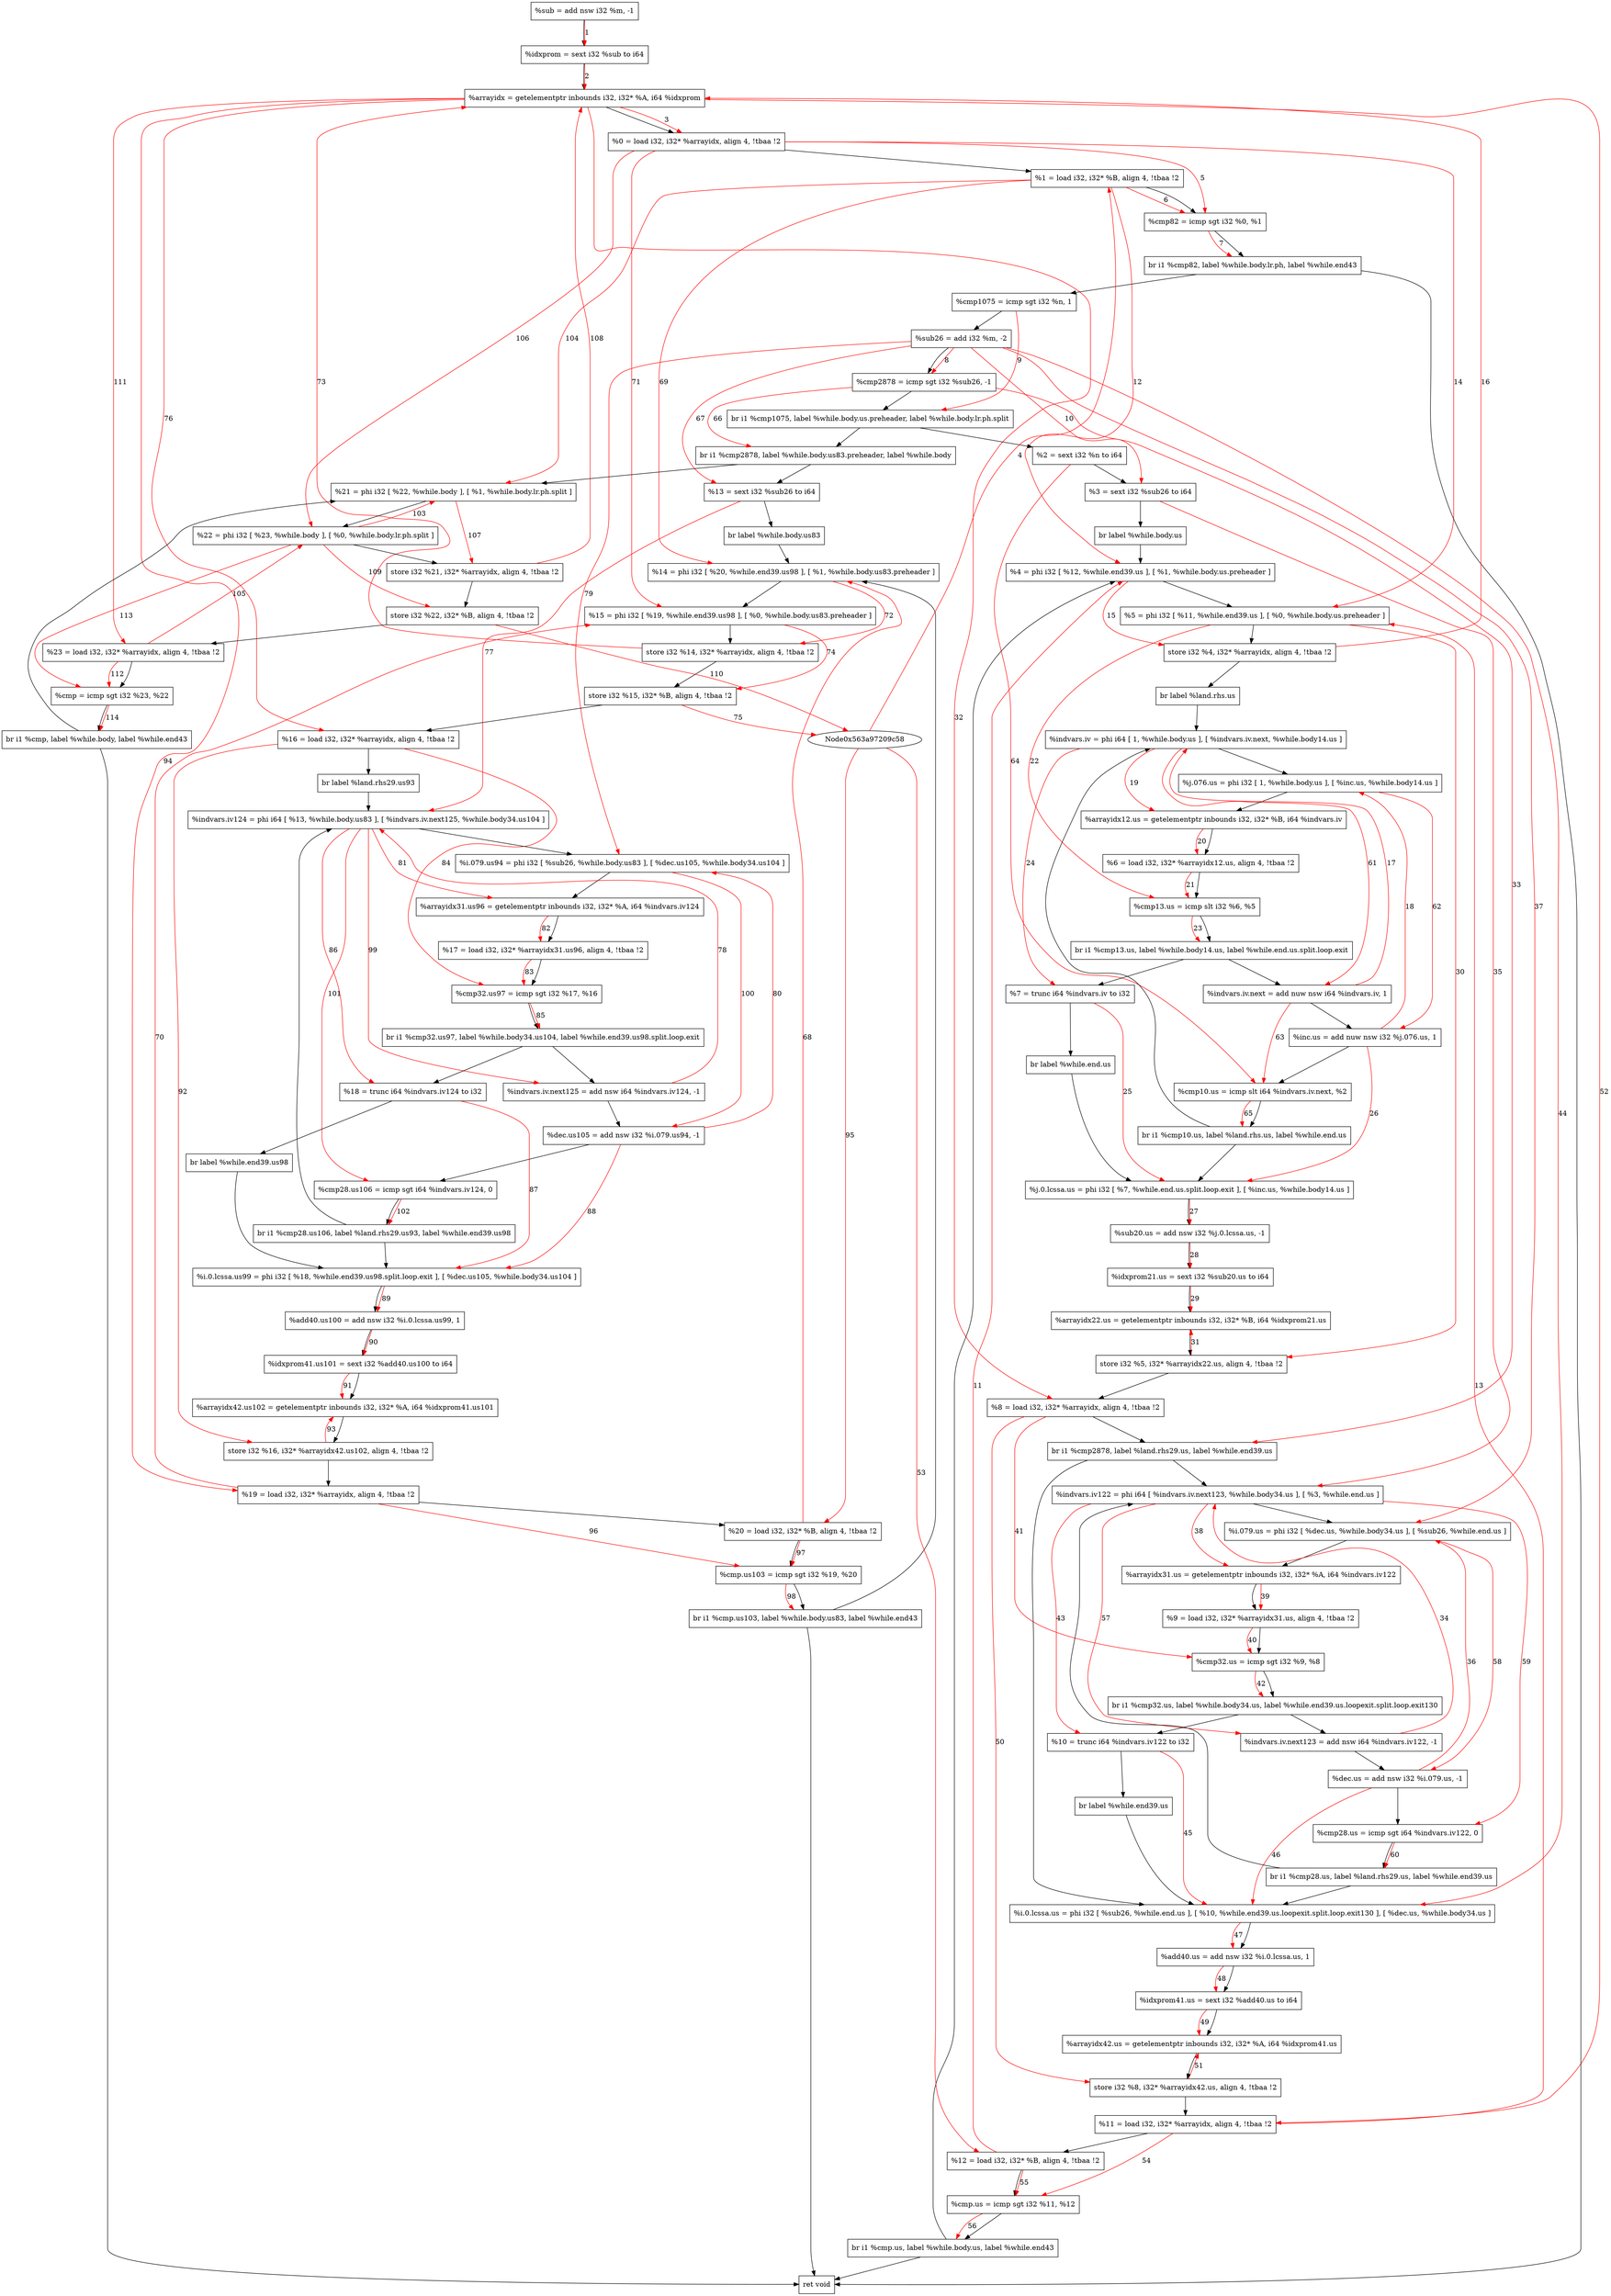digraph "CDFG for'func' function" {
	Node0x563a9720a530[shape=record, label="  %sub = add nsw i32 %m, -1"]
	Node0x563a97209ea8[shape=record, label="  %idxprom = sext i32 %sub to i64"]
	Node0x563a9720a5e0[shape=record, label="  %arrayidx = getelementptr inbounds i32, i32* %A, i64 %idxprom"]
	Node0x563a9720a678[shape=record, label="  %0 = load i32, i32* %arrayidx, align 4, !tbaa !2"]
	Node0x563a9720b5a8[shape=record, label="  %1 = load i32, i32* %B, align 4, !tbaa !2"]
	Node0x563a9720bc50[shape=record, label="  %cmp82 = icmp sgt i32 %0, %1"]
	Node0x563a97194db8[shape=record, label="  br i1 %cmp82, label %while.body.lr.ph, label %while.end43"]
	Node0x563a9720bf00[shape=record, label="  %cmp1075 = icmp sgt i32 %n, 1"]
	Node0x563a9720bfa0[shape=record, label="  %sub26 = add i32 %m, -2"]
	Node0x563a9720c1d0[shape=record, label="  %cmp2878 = icmp sgt i32 %sub26, -1"]
	Node0x563a971a0228[shape=record, label="  br i1 %cmp1075, label %while.body.us.preheader, label %while.body.lr.ph.split"]
	Node0x563a9720bd58[shape=record, label="  %2 = sext i32 %n to i64"]
	Node0x563a9720c418[shape=record, label="  %3 = sext i32 %sub26 to i64"]
	Node0x563a9720c558[shape=record, label="  br label %while.body.us"]
	Node0x563a9720c6c8[shape=record, label="  %4 = phi i32 [ %12, %while.end39.us ], [ %1, %while.body.us.preheader ]"]
	Node0x563a9720c7f8[shape=record, label="  %5 = phi i32 [ %11, %while.end39.us ], [ %0, %while.body.us.preheader ]"]
	Node0x563a9720c8c0[shape=record, label="  store i32 %4, i32* %arrayidx, align 4, !tbaa !2"]
	Node0x563a9720c9d8[shape=record, label="  br label %land.rhs.us"]
	Node0x563a9720cb68[shape=record, label="  %indvars.iv = phi i64 [ 1, %while.body.us ], [ %indvars.iv.next, %while.body14.us ]"]
	Node0x563a9720ccf8[shape=record, label="  %j.076.us = phi i32 [ 1, %while.body.us ], [ %inc.us, %while.body14.us ]"]
	Node0x563a9720cdc0[shape=record, label="  %arrayidx12.us = getelementptr inbounds i32, i32* %B, i64 %indvars.iv"]
	Node0x563a9720ce58[shape=record, label="  %6 = load i32, i32* %arrayidx12.us, align 4, !tbaa !2"]
	Node0x563a9720ced0[shape=record, label="  %cmp13.us = icmp slt i32 %6, %5"]
	Node0x563a971a0348[shape=record, label="  br i1 %cmp13.us, label %while.body14.us, label %while.end.us.split.loop.exit"]
	Node0x563a9720d338[shape=record, label="  %7 = trunc i64 %indvars.iv to i32"]
	Node0x563a9720d4a8[shape=record, label="  br label %while.end.us"]
	Node0x563a9720d4f8[shape=record, label="  %j.0.lcssa.us = phi i32 [ %7, %while.end.us.split.loop.exit ], [ %inc.us, %while.body14.us ]"]
	Node0x563a9720d5c0[shape=record, label="  %sub20.us = add nsw i32 %j.0.lcssa.us, -1"]
	Node0x563a9720d448[shape=record, label="  %idxprom21.us = sext i32 %sub20.us to i64"]
	Node0x563a9720d660[shape=record, label="  %arrayidx22.us = getelementptr inbounds i32, i32* %B, i64 %idxprom21.us"]
	Node0x563a9720d710[shape=record, label="  store i32 %5, i32* %arrayidx22.us, align 4, !tbaa !2"]
	Node0x563a9720d778[shape=record, label="  %8 = load i32, i32* %arrayidx, align 4, !tbaa !2"]
	Node0x563a971a0588[shape=record, label="  br i1 %cmp2878, label %land.rhs29.us, label %while.end39.us"]
	Node0x563a9720d998[shape=record, label="  %indvars.iv122 = phi i64 [ %indvars.iv.next123, %while.body34.us ], [ %3, %while.end.us ]"]
	Node0x563a9720db48[shape=record, label="  %i.079.us = phi i32 [ %dec.us, %while.body34.us ], [ %sub26, %while.end.us ]"]
	Node0x563a9720dc10[shape=record, label="  %arrayidx31.us = getelementptr inbounds i32, i32* %A, i64 %indvars.iv122"]
	Node0x563a9720dca8[shape=record, label="  %9 = load i32, i32* %arrayidx31.us, align 4, !tbaa !2"]
	Node0x563a9720dd20[shape=record, label="  %cmp32.us = icmp sgt i32 %9, %8"]
	Node0x563a9720e798[shape=record, label="  br i1 %cmp32.us, label %while.body34.us, label %while.end39.us.loopexit.split.loop.exit130"]
	Node0x563a9720e6c8[shape=record, label="  %10 = trunc i64 %indvars.iv122 to i32"]
	Node0x563a9720e838[shape=record, label="  br label %while.end39.us"]
	Node0x563a9720e888[shape=record, label="  %i.0.lcssa.us = phi i32 [ %sub26, %while.end.us ], [ %10, %while.end39.us.loopexit.split.loop.exit130 ], [ %dec.us, %while.body34.us ]"]
	Node0x563a9720e970[shape=record, label="  %add40.us = add nsw i32 %i.0.lcssa.us, 1"]
	Node0x563a9720c4f8[shape=record, label="  %idxprom41.us = sext i32 %add40.us to i64"]
	Node0x563a9720ea40[shape=record, label="  %arrayidx42.us = getelementptr inbounds i32, i32* %A, i64 %idxprom41.us"]
	Node0x563a9720eaf0[shape=record, label="  store i32 %8, i32* %arrayidx42.us, align 4, !tbaa !2"]
	Node0x563a9720eb58[shape=record, label="  %11 = load i32, i32* %arrayidx, align 4, !tbaa !2"]
	Node0x563a9720ebb8[shape=record, label="  %12 = load i32, i32* %B, align 4, !tbaa !2"]
	Node0x563a9720ec30[shape=record, label="  %cmp.us = icmp sgt i32 %11, %12"]
	Node0x563a9720ecd8[shape=record, label="  br i1 %cmp.us, label %while.body.us, label %while.end43"]
	Node0x563a9720ed50[shape=record, label="  %indvars.iv.next123 = add nsw i64 %indvars.iv122, -1"]
	Node0x563a9720edc0[shape=record, label="  %dec.us = add nsw i32 %i.079.us, -1"]
	Node0x563a9720ee30[shape=record, label="  %cmp28.us = icmp sgt i64 %indvars.iv122, 0"]
	Node0x563a9720eeb8[shape=record, label="  br i1 %cmp28.us, label %land.rhs29.us, label %while.end39.us"]
	Node0x563a9720ef30[shape=record, label="  %indvars.iv.next = add nuw nsw i64 %indvars.iv, 1"]
	Node0x563a9720efa0[shape=record, label="  %inc.us = add nuw nsw i32 %j.076.us, 1"]
	Node0x563a9720f010[shape=record, label="  %cmp10.us = icmp slt i64 %indvars.iv.next, %2"]
	Node0x563a9720f098[shape=record, label="  br i1 %cmp10.us, label %land.rhs.us, label %while.end.us"]
	Node0x563a9720f818[shape=record, label="  br i1 %cmp2878, label %while.body.us83.preheader, label %while.body"]
	Node0x563a9720c398[shape=record, label="  %13 = sext i32 %sub26 to i64"]
	Node0x563a9720cb18[shape=record, label="  br label %while.body.us83"]
	Node0x563a9720f998[shape=record, label="  %14 = phi i32 [ %20, %while.end39.us98 ], [ %1, %while.body.us83.preheader ]"]
	Node0x563a9720fa68[shape=record, label="  %15 = phi i32 [ %19, %while.end39.us98 ], [ %0, %while.body.us83.preheader ]"]
	Node0x563a9720fb30[shape=record, label="  store i32 %14, i32* %arrayidx, align 4, !tbaa !2"]
	Node0x563a9720fbb0[shape=record, label="  store i32 %15, i32* %B, align 4, !tbaa !2"]
	Node0x563a9720dac8[shape=record, label="  %16 = load i32, i32* %arrayidx, align 4, !tbaa !2"]
	Node0x563a9720d948[shape=record, label="  br label %land.rhs29.us93"]
	Node0x563a9720fdb8[shape=record, label="  %indvars.iv124 = phi i64 [ %13, %while.body.us83 ], [ %indvars.iv.next125, %while.body34.us104 ]"]
	Node0x563a9720ff78[shape=record, label="  %i.079.us94 = phi i32 [ %sub26, %while.body.us83 ], [ %dec.us105, %while.body34.us104 ]"]
	Node0x563a97210040[shape=record, label="  %arrayidx31.us96 = getelementptr inbounds i32, i32* %A, i64 %indvars.iv124"]
	Node0x563a972100d8[shape=record, label="  %17 = load i32, i32* %arrayidx31.us96, align 4, !tbaa !2"]
	Node0x563a97210150[shape=record, label="  %cmp32.us97 = icmp sgt i32 %17, %16"]
	Node0x563a971a0468[shape=record, label="  br i1 %cmp32.us97, label %while.body34.us104, label %while.end39.us98.split.loop.exit"]
	Node0x563a97210258[shape=record, label="  %18 = trunc i64 %indvars.iv124 to i32"]
	Node0x563a972102e8[shape=record, label="  br label %while.end39.us98"]
	Node0x563a97210338[shape=record, label="  %i.0.lcssa.us99 = phi i32 [ %18, %while.end39.us98.split.loop.exit ], [ %dec.us105, %while.body34.us104 ]"]
	Node0x563a97210400[shape=record, label="  %add40.us100 = add nsw i32 %i.0.lcssa.us99, 1"]
	Node0x563a9720c978[shape=record, label="  %idxprom41.us101 = sext i32 %add40.us100 to i64"]
	Node0x563a97210500[shape=record, label="  %arrayidx42.us102 = getelementptr inbounds i32, i32* %A, i64 %idxprom41.us101"]
	Node0x563a972105e0[shape=record, label="  store i32 %16, i32* %arrayidx42.us102, align 4, !tbaa !2"]
	Node0x563a97210648[shape=record, label="  %19 = load i32, i32* %arrayidx, align 4, !tbaa !2"]
	Node0x563a972106a8[shape=record, label="  %20 = load i32, i32* %B, align 4, !tbaa !2"]
	Node0x563a97210720[shape=record, label="  %cmp.us103 = icmp sgt i32 %19, %20"]
	Node0x563a972107a8[shape=record, label="  br i1 %cmp.us103, label %while.body.us83, label %while.end43"]
	Node0x563a97210820[shape=record, label="  %indvars.iv.next125 = add nsw i64 %indvars.iv124, -1"]
	Node0x563a97210890[shape=record, label="  %dec.us105 = add nsw i32 %i.079.us94, -1"]
	Node0x563a97210900[shape=record, label="  %cmp28.us106 = icmp sgt i64 %indvars.iv124, 0"]
	Node0x563a97210988[shape=record, label="  br i1 %cmp28.us106, label %land.rhs29.us93, label %while.end39.us98"]
	Node0x563a972109d8[shape=record, label="  %21 = phi i32 [ %22, %while.body ], [ %1, %while.body.lr.ph.split ]"]
	Node0x563a97210a78[shape=record, label="  %22 = phi i32 [ %23, %while.body ], [ %0, %while.body.lr.ph.split ]"]
	Node0x563a97210b40[shape=record, label="  store i32 %21, i32* %arrayidx, align 4, !tbaa !2"]
	Node0x563a97210bc0[shape=record, label="  store i32 %22, i32* %B, align 4, !tbaa !2"]
	Node0x563a9720cc78[shape=record, label="  %23 = load i32, i32* %arrayidx, align 4, !tbaa !2"]
	Node0x563a97210c40[shape=record, label="  %cmp = icmp sgt i32 %23, %22"]
	Node0x563a97210cc8[shape=record, label="  br i1 %cmp, label %while.body, label %while.end43"]
	Node0x563a9720e5d0[shape=record, label="  ret void"]
	Node0x563a9720a530 -> Node0x563a97209ea8
	Node0x563a97209ea8 -> Node0x563a9720a5e0
	Node0x563a9720a5e0 -> Node0x563a9720a678
	Node0x563a9720a678 -> Node0x563a9720b5a8
	Node0x563a9720b5a8 -> Node0x563a9720bc50
	Node0x563a9720bc50 -> Node0x563a97194db8
	Node0x563a97194db8 -> Node0x563a9720bf00
	Node0x563a97194db8 -> Node0x563a9720e5d0
	Node0x563a9720bf00 -> Node0x563a9720bfa0
	Node0x563a9720bfa0 -> Node0x563a9720c1d0
	Node0x563a9720c1d0 -> Node0x563a971a0228
	Node0x563a971a0228 -> Node0x563a9720bd58
	Node0x563a971a0228 -> Node0x563a9720f818
	Node0x563a9720bd58 -> Node0x563a9720c418
	Node0x563a9720c418 -> Node0x563a9720c558
	Node0x563a9720c558 -> Node0x563a9720c6c8
	Node0x563a9720c6c8 -> Node0x563a9720c7f8
	Node0x563a9720c7f8 -> Node0x563a9720c8c0
	Node0x563a9720c8c0 -> Node0x563a9720c9d8
	Node0x563a9720c9d8 -> Node0x563a9720cb68
	Node0x563a9720cb68 -> Node0x563a9720ccf8
	Node0x563a9720ccf8 -> Node0x563a9720cdc0
	Node0x563a9720cdc0 -> Node0x563a9720ce58
	Node0x563a9720ce58 -> Node0x563a9720ced0
	Node0x563a9720ced0 -> Node0x563a971a0348
	Node0x563a971a0348 -> Node0x563a9720ef30
	Node0x563a971a0348 -> Node0x563a9720d338
	Node0x563a9720d338 -> Node0x563a9720d4a8
	Node0x563a9720d4a8 -> Node0x563a9720d4f8
	Node0x563a9720d4f8 -> Node0x563a9720d5c0
	Node0x563a9720d5c0 -> Node0x563a9720d448
	Node0x563a9720d448 -> Node0x563a9720d660
	Node0x563a9720d660 -> Node0x563a9720d710
	Node0x563a9720d710 -> Node0x563a9720d778
	Node0x563a9720d778 -> Node0x563a971a0588
	Node0x563a971a0588 -> Node0x563a9720d998
	Node0x563a971a0588 -> Node0x563a9720e888
	Node0x563a9720d998 -> Node0x563a9720db48
	Node0x563a9720db48 -> Node0x563a9720dc10
	Node0x563a9720dc10 -> Node0x563a9720dca8
	Node0x563a9720dca8 -> Node0x563a9720dd20
	Node0x563a9720dd20 -> Node0x563a9720e798
	Node0x563a9720e798 -> Node0x563a9720ed50
	Node0x563a9720e798 -> Node0x563a9720e6c8
	Node0x563a9720e6c8 -> Node0x563a9720e838
	Node0x563a9720e838 -> Node0x563a9720e888
	Node0x563a9720e888 -> Node0x563a9720e970
	Node0x563a9720e970 -> Node0x563a9720c4f8
	Node0x563a9720c4f8 -> Node0x563a9720ea40
	Node0x563a9720ea40 -> Node0x563a9720eaf0
	Node0x563a9720eaf0 -> Node0x563a9720eb58
	Node0x563a9720eb58 -> Node0x563a9720ebb8
	Node0x563a9720ebb8 -> Node0x563a9720ec30
	Node0x563a9720ec30 -> Node0x563a9720ecd8
	Node0x563a9720ecd8 -> Node0x563a9720c6c8
	Node0x563a9720ecd8 -> Node0x563a9720e5d0
	Node0x563a9720ed50 -> Node0x563a9720edc0
	Node0x563a9720edc0 -> Node0x563a9720ee30
	Node0x563a9720ee30 -> Node0x563a9720eeb8
	Node0x563a9720eeb8 -> Node0x563a9720d998
	Node0x563a9720eeb8 -> Node0x563a9720e888
	Node0x563a9720ef30 -> Node0x563a9720efa0
	Node0x563a9720efa0 -> Node0x563a9720f010
	Node0x563a9720f010 -> Node0x563a9720f098
	Node0x563a9720f098 -> Node0x563a9720cb68
	Node0x563a9720f098 -> Node0x563a9720d4f8
	Node0x563a9720f818 -> Node0x563a9720c398
	Node0x563a9720f818 -> Node0x563a972109d8
	Node0x563a9720c398 -> Node0x563a9720cb18
	Node0x563a9720cb18 -> Node0x563a9720f998
	Node0x563a9720f998 -> Node0x563a9720fa68
	Node0x563a9720fa68 -> Node0x563a9720fb30
	Node0x563a9720fb30 -> Node0x563a9720fbb0
	Node0x563a9720fbb0 -> Node0x563a9720dac8
	Node0x563a9720dac8 -> Node0x563a9720d948
	Node0x563a9720d948 -> Node0x563a9720fdb8
	Node0x563a9720fdb8 -> Node0x563a9720ff78
	Node0x563a9720ff78 -> Node0x563a97210040
	Node0x563a97210040 -> Node0x563a972100d8
	Node0x563a972100d8 -> Node0x563a97210150
	Node0x563a97210150 -> Node0x563a971a0468
	Node0x563a971a0468 -> Node0x563a97210820
	Node0x563a971a0468 -> Node0x563a97210258
	Node0x563a97210258 -> Node0x563a972102e8
	Node0x563a972102e8 -> Node0x563a97210338
	Node0x563a97210338 -> Node0x563a97210400
	Node0x563a97210400 -> Node0x563a9720c978
	Node0x563a9720c978 -> Node0x563a97210500
	Node0x563a97210500 -> Node0x563a972105e0
	Node0x563a972105e0 -> Node0x563a97210648
	Node0x563a97210648 -> Node0x563a972106a8
	Node0x563a972106a8 -> Node0x563a97210720
	Node0x563a97210720 -> Node0x563a972107a8
	Node0x563a972107a8 -> Node0x563a9720f998
	Node0x563a972107a8 -> Node0x563a9720e5d0
	Node0x563a97210820 -> Node0x563a97210890
	Node0x563a97210890 -> Node0x563a97210900
	Node0x563a97210900 -> Node0x563a97210988
	Node0x563a97210988 -> Node0x563a9720fdb8
	Node0x563a97210988 -> Node0x563a97210338
	Node0x563a972109d8 -> Node0x563a97210a78
	Node0x563a97210a78 -> Node0x563a97210b40
	Node0x563a97210b40 -> Node0x563a97210bc0
	Node0x563a97210bc0 -> Node0x563a9720cc78
	Node0x563a9720cc78 -> Node0x563a97210c40
	Node0x563a97210c40 -> Node0x563a97210cc8
	Node0x563a97210cc8 -> Node0x563a972109d8
	Node0x563a97210cc8 -> Node0x563a9720e5d0
edge [color=red]
	Node0x563a9720a530 -> Node0x563a97209ea8[label="1"]
	Node0x563a97209ea8 -> Node0x563a9720a5e0[label="2"]
	Node0x563a9720a5e0 -> Node0x563a9720a678[label="3"]
	Node0x563a97209c58 -> Node0x563a9720b5a8[label="4"]
	Node0x563a9720a678 -> Node0x563a9720bc50[label="5"]
	Node0x563a9720b5a8 -> Node0x563a9720bc50[label="6"]
	Node0x563a9720bc50 -> Node0x563a97194db8[label="7"]
	Node0x563a9720bfa0 -> Node0x563a9720c1d0[label="8"]
	Node0x563a9720bf00 -> Node0x563a971a0228[label="9"]
	Node0x563a9720bfa0 -> Node0x563a9720c418[label="10"]
	Node0x563a9720ebb8 -> Node0x563a9720c6c8[label="11"]
	Node0x563a9720b5a8 -> Node0x563a9720c6c8[label="12"]
	Node0x563a9720eb58 -> Node0x563a9720c7f8[label="13"]
	Node0x563a9720a678 -> Node0x563a9720c7f8[label="14"]
	Node0x563a9720c6c8 -> Node0x563a9720c8c0[label="15"]
	Node0x563a9720c8c0 -> Node0x563a9720a5e0[label="16"]
	Node0x563a9720ef30 -> Node0x563a9720cb68[label="17"]
	Node0x563a9720efa0 -> Node0x563a9720ccf8[label="18"]
	Node0x563a9720cb68 -> Node0x563a9720cdc0[label="19"]
	Node0x563a9720cdc0 -> Node0x563a9720ce58[label="20"]
	Node0x563a9720ce58 -> Node0x563a9720ced0[label="21"]
	Node0x563a9720c7f8 -> Node0x563a9720ced0[label="22"]
	Node0x563a9720ced0 -> Node0x563a971a0348[label="23"]
	Node0x563a9720cb68 -> Node0x563a9720d338[label="24"]
	Node0x563a9720d338 -> Node0x563a9720d4f8[label="25"]
	Node0x563a9720efa0 -> Node0x563a9720d4f8[label="26"]
	Node0x563a9720d4f8 -> Node0x563a9720d5c0[label="27"]
	Node0x563a9720d5c0 -> Node0x563a9720d448[label="28"]
	Node0x563a9720d448 -> Node0x563a9720d660[label="29"]
	Node0x563a9720c7f8 -> Node0x563a9720d710[label="30"]
	Node0x563a9720d710 -> Node0x563a9720d660[label="31"]
	Node0x563a9720a5e0 -> Node0x563a9720d778[label="32"]
	Node0x563a9720c1d0 -> Node0x563a971a0588[label="33"]
	Node0x563a9720ed50 -> Node0x563a9720d998[label="34"]
	Node0x563a9720c418 -> Node0x563a9720d998[label="35"]
	Node0x563a9720edc0 -> Node0x563a9720db48[label="36"]
	Node0x563a9720bfa0 -> Node0x563a9720db48[label="37"]
	Node0x563a9720d998 -> Node0x563a9720dc10[label="38"]
	Node0x563a9720dc10 -> Node0x563a9720dca8[label="39"]
	Node0x563a9720dca8 -> Node0x563a9720dd20[label="40"]
	Node0x563a9720d778 -> Node0x563a9720dd20[label="41"]
	Node0x563a9720dd20 -> Node0x563a9720e798[label="42"]
	Node0x563a9720d998 -> Node0x563a9720e6c8[label="43"]
	Node0x563a9720bfa0 -> Node0x563a9720e888[label="44"]
	Node0x563a9720e6c8 -> Node0x563a9720e888[label="45"]
	Node0x563a9720edc0 -> Node0x563a9720e888[label="46"]
	Node0x563a9720e888 -> Node0x563a9720e970[label="47"]
	Node0x563a9720e970 -> Node0x563a9720c4f8[label="48"]
	Node0x563a9720c4f8 -> Node0x563a9720ea40[label="49"]
	Node0x563a9720d778 -> Node0x563a9720eaf0[label="50"]
	Node0x563a9720eaf0 -> Node0x563a9720ea40[label="51"]
	Node0x563a9720a5e0 -> Node0x563a9720eb58[label="52"]
	Node0x563a97209c58 -> Node0x563a9720ebb8[label="53"]
	Node0x563a9720eb58 -> Node0x563a9720ec30[label="54"]
	Node0x563a9720ebb8 -> Node0x563a9720ec30[label="55"]
	Node0x563a9720ec30 -> Node0x563a9720ecd8[label="56"]
	Node0x563a9720d998 -> Node0x563a9720ed50[label="57"]
	Node0x563a9720db48 -> Node0x563a9720edc0[label="58"]
	Node0x563a9720d998 -> Node0x563a9720ee30[label="59"]
	Node0x563a9720ee30 -> Node0x563a9720eeb8[label="60"]
	Node0x563a9720cb68 -> Node0x563a9720ef30[label="61"]
	Node0x563a9720ccf8 -> Node0x563a9720efa0[label="62"]
	Node0x563a9720ef30 -> Node0x563a9720f010[label="63"]
	Node0x563a9720bd58 -> Node0x563a9720f010[label="64"]
	Node0x563a9720f010 -> Node0x563a9720f098[label="65"]
	Node0x563a9720c1d0 -> Node0x563a9720f818[label="66"]
	Node0x563a9720bfa0 -> Node0x563a9720c398[label="67"]
	Node0x563a972106a8 -> Node0x563a9720f998[label="68"]
	Node0x563a9720b5a8 -> Node0x563a9720f998[label="69"]
	Node0x563a97210648 -> Node0x563a9720fa68[label="70"]
	Node0x563a9720a678 -> Node0x563a9720fa68[label="71"]
	Node0x563a9720f998 -> Node0x563a9720fb30[label="72"]
	Node0x563a9720fb30 -> Node0x563a9720a5e0[label="73"]
	Node0x563a9720fa68 -> Node0x563a9720fbb0[label="74"]
	Node0x563a9720fbb0 -> Node0x563a97209c58[label="75"]
	Node0x563a9720a5e0 -> Node0x563a9720dac8[label="76"]
	Node0x563a9720c398 -> Node0x563a9720fdb8[label="77"]
	Node0x563a97210820 -> Node0x563a9720fdb8[label="78"]
	Node0x563a9720bfa0 -> Node0x563a9720ff78[label="79"]
	Node0x563a97210890 -> Node0x563a9720ff78[label="80"]
	Node0x563a9720fdb8 -> Node0x563a97210040[label="81"]
	Node0x563a97210040 -> Node0x563a972100d8[label="82"]
	Node0x563a972100d8 -> Node0x563a97210150[label="83"]
	Node0x563a9720dac8 -> Node0x563a97210150[label="84"]
	Node0x563a97210150 -> Node0x563a971a0468[label="85"]
	Node0x563a9720fdb8 -> Node0x563a97210258[label="86"]
	Node0x563a97210258 -> Node0x563a97210338[label="87"]
	Node0x563a97210890 -> Node0x563a97210338[label="88"]
	Node0x563a97210338 -> Node0x563a97210400[label="89"]
	Node0x563a97210400 -> Node0x563a9720c978[label="90"]
	Node0x563a9720c978 -> Node0x563a97210500[label="91"]
	Node0x563a9720dac8 -> Node0x563a972105e0[label="92"]
	Node0x563a972105e0 -> Node0x563a97210500[label="93"]
	Node0x563a9720a5e0 -> Node0x563a97210648[label="94"]
	Node0x563a97209c58 -> Node0x563a972106a8[label="95"]
	Node0x563a97210648 -> Node0x563a97210720[label="96"]
	Node0x563a972106a8 -> Node0x563a97210720[label="97"]
	Node0x563a97210720 -> Node0x563a972107a8[label="98"]
	Node0x563a9720fdb8 -> Node0x563a97210820[label="99"]
	Node0x563a9720ff78 -> Node0x563a97210890[label="100"]
	Node0x563a9720fdb8 -> Node0x563a97210900[label="101"]
	Node0x563a97210900 -> Node0x563a97210988[label="102"]
	Node0x563a97210a78 -> Node0x563a972109d8[label="103"]
	Node0x563a9720b5a8 -> Node0x563a972109d8[label="104"]
	Node0x563a9720cc78 -> Node0x563a97210a78[label="105"]
	Node0x563a9720a678 -> Node0x563a97210a78[label="106"]
	Node0x563a972109d8 -> Node0x563a97210b40[label="107"]
	Node0x563a97210b40 -> Node0x563a9720a5e0[label="108"]
	Node0x563a97210a78 -> Node0x563a97210bc0[label="109"]
	Node0x563a97210bc0 -> Node0x563a97209c58[label="110"]
	Node0x563a9720a5e0 -> Node0x563a9720cc78[label="111"]
	Node0x563a9720cc78 -> Node0x563a97210c40[label="112"]
	Node0x563a97210a78 -> Node0x563a97210c40[label="113"]
	Node0x563a97210c40 -> Node0x563a97210cc8[label="114"]
}
